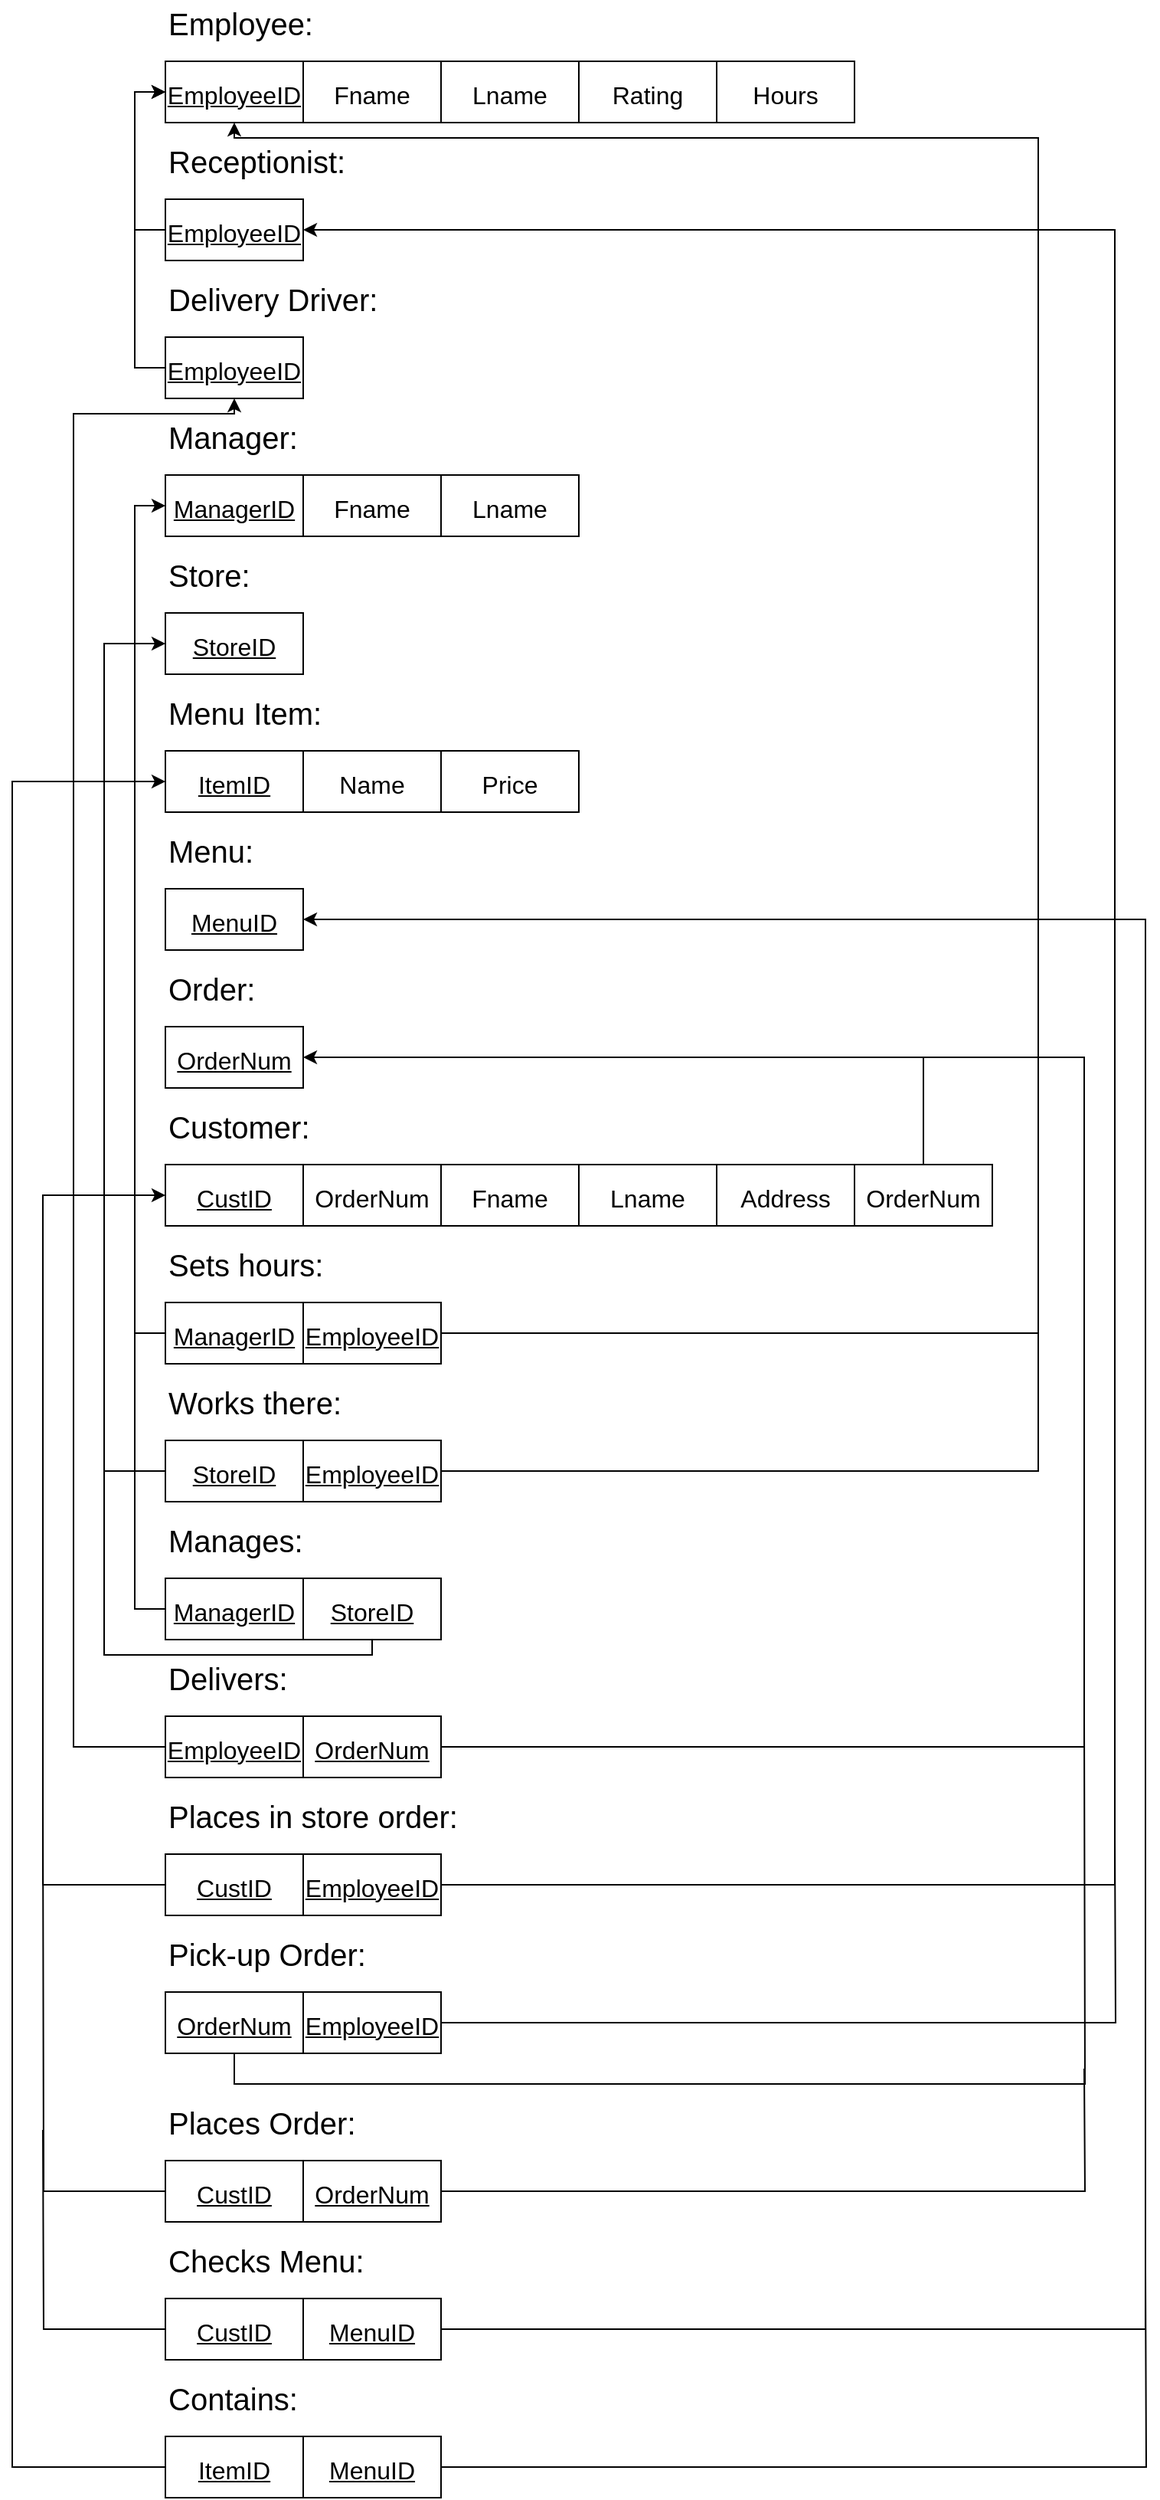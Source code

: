 <mxfile version="16.6.4" type="github">
  <diagram id="nhuyVc3oaAdcE0vp1AjG" name="Page-1">
    <mxGraphModel dx="2400" dy="835" grid="1" gridSize="10" guides="1" tooltips="1" connect="1" arrows="1" fold="1" page="1" pageScale="1" pageWidth="850" pageHeight="1100" math="0" shadow="0">
      <root>
        <mxCell id="0" />
        <mxCell id="1" parent="0" />
        <mxCell id="Jus7Zrf6pYW0zPOguNkP-52" value="Employee:" style="text;html=1;align=left;verticalAlign=middle;resizable=0;points=[];autosize=1;strokeColor=none;fillColor=none;fontSize=20;" vertex="1" parent="1">
          <mxGeometry x="40" y="90" width="110" height="30" as="geometry" />
        </mxCell>
        <mxCell id="Jus7Zrf6pYW0zPOguNkP-53" value="&lt;font style=&quot;font-size: 16px&quot;&gt;Fname&lt;/font&gt;" style="rounded=0;whiteSpace=wrap;html=1;fontSize=20;" vertex="1" parent="1">
          <mxGeometry x="130" y="130" width="90" height="40" as="geometry" />
        </mxCell>
        <mxCell id="Jus7Zrf6pYW0zPOguNkP-54" value="&lt;font style=&quot;font-size: 16px&quot;&gt;Lname&lt;/font&gt;" style="rounded=0;whiteSpace=wrap;html=1;fontSize=20;" vertex="1" parent="1">
          <mxGeometry x="220" y="130" width="90" height="40" as="geometry" />
        </mxCell>
        <mxCell id="Jus7Zrf6pYW0zPOguNkP-55" value="&lt;font style=&quot;font-size: 16px&quot;&gt;Rating&lt;/font&gt;" style="rounded=0;whiteSpace=wrap;html=1;fontSize=20;" vertex="1" parent="1">
          <mxGeometry x="310" y="130" width="90" height="40" as="geometry" />
        </mxCell>
        <mxCell id="Jus7Zrf6pYW0zPOguNkP-56" value="&lt;font style=&quot;font-size: 16px&quot;&gt;Hours&lt;/font&gt;" style="rounded=0;whiteSpace=wrap;html=1;fontSize=20;" vertex="1" parent="1">
          <mxGeometry x="400" y="130" width="90" height="40" as="geometry" />
        </mxCell>
        <mxCell id="Jus7Zrf6pYW0zPOguNkP-57" value="Receptionist:" style="text;html=1;align=left;verticalAlign=middle;resizable=0;points=[];autosize=1;strokeColor=none;fillColor=none;fontSize=20;" vertex="1" parent="1">
          <mxGeometry x="40" y="180" width="130" height="30" as="geometry" />
        </mxCell>
        <mxCell id="Jus7Zrf6pYW0zPOguNkP-58" value="Delivery Driver:" style="text;html=1;align=left;verticalAlign=middle;resizable=0;points=[];autosize=1;strokeColor=none;fillColor=none;fontSize=20;" vertex="1" parent="1">
          <mxGeometry x="40" y="270" width="150" height="30" as="geometry" />
        </mxCell>
        <mxCell id="Jus7Zrf6pYW0zPOguNkP-59" value="Manager:" style="text;html=1;align=left;verticalAlign=middle;resizable=0;points=[];autosize=1;strokeColor=none;fillColor=none;fontSize=20;" vertex="1" parent="1">
          <mxGeometry x="40" y="360" width="100" height="30" as="geometry" />
        </mxCell>
        <mxCell id="Jus7Zrf6pYW0zPOguNkP-60" value="&lt;font style=&quot;font-size: 16px&quot;&gt;Fname&lt;/font&gt;" style="rounded=0;whiteSpace=wrap;html=1;fontSize=20;" vertex="1" parent="1">
          <mxGeometry x="130" y="400" width="90" height="40" as="geometry" />
        </mxCell>
        <mxCell id="Jus7Zrf6pYW0zPOguNkP-61" value="&lt;font style=&quot;font-size: 16px&quot;&gt;Lname&lt;/font&gt;" style="rounded=0;whiteSpace=wrap;html=1;fontSize=20;" vertex="1" parent="1">
          <mxGeometry x="220" y="400" width="90" height="40" as="geometry" />
        </mxCell>
        <mxCell id="Jus7Zrf6pYW0zPOguNkP-62" value="Store:" style="text;html=1;align=left;verticalAlign=middle;resizable=0;points=[];autosize=1;strokeColor=none;fillColor=none;fontSize=20;" vertex="1" parent="1">
          <mxGeometry x="40" y="450" width="70" height="30" as="geometry" />
        </mxCell>
        <mxCell id="Jus7Zrf6pYW0zPOguNkP-63" value="&lt;font style=&quot;font-size: 16px&quot;&gt;&lt;u&gt;StoreID&lt;/u&gt;&lt;/font&gt;" style="rounded=0;whiteSpace=wrap;html=1;fontSize=20;" vertex="1" parent="1">
          <mxGeometry x="40" y="490" width="90" height="40" as="geometry" />
        </mxCell>
        <mxCell id="Jus7Zrf6pYW0zPOguNkP-64" value="Menu Item:" style="text;html=1;align=left;verticalAlign=middle;resizable=0;points=[];autosize=1;strokeColor=none;fillColor=none;fontSize=20;" vertex="1" parent="1">
          <mxGeometry x="40" y="540" width="120" height="30" as="geometry" />
        </mxCell>
        <mxCell id="Jus7Zrf6pYW0zPOguNkP-65" value="&lt;font style=&quot;font-size: 16px&quot;&gt;&lt;u&gt;ItemID&lt;/u&gt;&lt;/font&gt;" style="rounded=0;whiteSpace=wrap;html=1;fontSize=20;" vertex="1" parent="1">
          <mxGeometry x="40" y="580" width="90" height="40" as="geometry" />
        </mxCell>
        <mxCell id="Jus7Zrf6pYW0zPOguNkP-66" value="&lt;font style=&quot;font-size: 16px&quot;&gt;Name&lt;/font&gt;" style="rounded=0;whiteSpace=wrap;html=1;fontSize=20;" vertex="1" parent="1">
          <mxGeometry x="130" y="580" width="90" height="40" as="geometry" />
        </mxCell>
        <mxCell id="Jus7Zrf6pYW0zPOguNkP-67" value="&lt;font style=&quot;font-size: 16px&quot;&gt;Price&lt;/font&gt;" style="rounded=0;whiteSpace=wrap;html=1;fontSize=20;" vertex="1" parent="1">
          <mxGeometry x="220" y="580" width="90" height="40" as="geometry" />
        </mxCell>
        <mxCell id="Jus7Zrf6pYW0zPOguNkP-68" value="Menu:" style="text;html=1;align=left;verticalAlign=middle;resizable=0;points=[];autosize=1;strokeColor=none;fillColor=none;fontSize=20;" vertex="1" parent="1">
          <mxGeometry x="40" y="630" width="70" height="30" as="geometry" />
        </mxCell>
        <mxCell id="Jus7Zrf6pYW0zPOguNkP-69" value="&lt;font style=&quot;font-size: 16px&quot;&gt;&lt;u&gt;MenuID&lt;/u&gt;&lt;/font&gt;" style="rounded=0;whiteSpace=wrap;html=1;fontSize=20;" vertex="1" parent="1">
          <mxGeometry x="40" y="670" width="90" height="40" as="geometry" />
        </mxCell>
        <mxCell id="Jus7Zrf6pYW0zPOguNkP-70" value="Order:" style="text;html=1;align=left;verticalAlign=middle;resizable=0;points=[];autosize=1;strokeColor=none;fillColor=none;fontSize=20;" vertex="1" parent="1">
          <mxGeometry x="40" y="720" width="70" height="30" as="geometry" />
        </mxCell>
        <mxCell id="Jus7Zrf6pYW0zPOguNkP-71" value="&lt;font style=&quot;font-size: 16px&quot;&gt;&lt;u&gt;OrderNum&lt;/u&gt;&lt;/font&gt;" style="rounded=0;whiteSpace=wrap;html=1;fontSize=20;" vertex="1" parent="1">
          <mxGeometry x="40" y="760" width="90" height="40" as="geometry" />
        </mxCell>
        <mxCell id="Jus7Zrf6pYW0zPOguNkP-72" value="Customer:" style="text;html=1;align=left;verticalAlign=middle;resizable=0;points=[];autosize=1;strokeColor=none;fillColor=none;fontSize=20;" vertex="1" parent="1">
          <mxGeometry x="40" y="810" width="110" height="30" as="geometry" />
        </mxCell>
        <mxCell id="Jus7Zrf6pYW0zPOguNkP-73" value="&lt;font style=&quot;font-size: 16px&quot;&gt;OrderNum&lt;/font&gt;" style="rounded=0;whiteSpace=wrap;html=1;fontSize=20;" vertex="1" parent="1">
          <mxGeometry x="130" y="850" width="90" height="40" as="geometry" />
        </mxCell>
        <mxCell id="Jus7Zrf6pYW0zPOguNkP-74" value="&lt;font style=&quot;font-size: 16px&quot;&gt;Fname&lt;/font&gt;" style="rounded=0;whiteSpace=wrap;html=1;fontSize=20;" vertex="1" parent="1">
          <mxGeometry x="220" y="850" width="90" height="40" as="geometry" />
        </mxCell>
        <mxCell id="Jus7Zrf6pYW0zPOguNkP-75" value="&lt;font style=&quot;font-size: 16px&quot;&gt;Lname&lt;/font&gt;" style="rounded=0;whiteSpace=wrap;html=1;fontSize=20;" vertex="1" parent="1">
          <mxGeometry x="310" y="850" width="90" height="40" as="geometry" />
        </mxCell>
        <mxCell id="Jus7Zrf6pYW0zPOguNkP-76" value="&lt;font style=&quot;font-size: 16px&quot;&gt;Address&lt;/font&gt;" style="rounded=0;whiteSpace=wrap;html=1;fontSize=20;" vertex="1" parent="1">
          <mxGeometry x="400" y="850" width="90" height="40" as="geometry" />
        </mxCell>
        <mxCell id="Jus7Zrf6pYW0zPOguNkP-77" value="Sets hours:" style="text;html=1;align=left;verticalAlign=middle;resizable=0;points=[];autosize=1;strokeColor=none;fillColor=none;fontSize=20;" vertex="1" parent="1">
          <mxGeometry x="40" y="900" width="120" height="30" as="geometry" />
        </mxCell>
        <mxCell id="Jus7Zrf6pYW0zPOguNkP-78" value="&lt;font style=&quot;font-size: 16px&quot;&gt;&lt;u&gt;EmployeeID&lt;/u&gt;&lt;/font&gt;" style="rounded=0;whiteSpace=wrap;html=1;fontSize=20;" vertex="1" parent="1">
          <mxGeometry x="40" y="130" width="90" height="40" as="geometry" />
        </mxCell>
        <mxCell id="Jus7Zrf6pYW0zPOguNkP-79" style="edgeStyle=orthogonalEdgeStyle;rounded=0;orthogonalLoop=1;jettySize=auto;html=1;exitX=0;exitY=0.5;exitDx=0;exitDy=0;entryX=0;entryY=0.5;entryDx=0;entryDy=0;fontSize=16;endArrow=classic;endFill=1;" edge="1" parent="1" source="Jus7Zrf6pYW0zPOguNkP-80" target="Jus7Zrf6pYW0zPOguNkP-78">
          <mxGeometry relative="1" as="geometry" />
        </mxCell>
        <mxCell id="Jus7Zrf6pYW0zPOguNkP-80" value="&lt;font style=&quot;font-size: 16px&quot;&gt;&lt;u&gt;EmployeeID&lt;/u&gt;&lt;/font&gt;" style="rounded=0;whiteSpace=wrap;html=1;fontSize=20;" vertex="1" parent="1">
          <mxGeometry x="40" y="220" width="90" height="40" as="geometry" />
        </mxCell>
        <mxCell id="Jus7Zrf6pYW0zPOguNkP-81" style="edgeStyle=orthogonalEdgeStyle;rounded=0;orthogonalLoop=1;jettySize=auto;html=1;exitX=0;exitY=0.5;exitDx=0;exitDy=0;fontSize=16;endArrow=classic;endFill=1;" edge="1" parent="1" source="Jus7Zrf6pYW0zPOguNkP-82">
          <mxGeometry relative="1" as="geometry">
            <mxPoint x="40" y="150" as="targetPoint" />
            <Array as="points">
              <mxPoint x="20" y="330" />
              <mxPoint x="20" y="150" />
            </Array>
          </mxGeometry>
        </mxCell>
        <mxCell id="Jus7Zrf6pYW0zPOguNkP-82" value="&lt;font style=&quot;font-size: 16px&quot;&gt;&lt;u&gt;EmployeeID&lt;/u&gt;&lt;/font&gt;" style="rounded=0;whiteSpace=wrap;html=1;fontSize=20;" vertex="1" parent="1">
          <mxGeometry x="40" y="310" width="90" height="40" as="geometry" />
        </mxCell>
        <mxCell id="Jus7Zrf6pYW0zPOguNkP-83" value="&lt;font style=&quot;font-size: 16px&quot;&gt;&lt;u&gt;ManagerID&lt;/u&gt;&lt;/font&gt;" style="rounded=0;whiteSpace=wrap;html=1;fontSize=20;" vertex="1" parent="1">
          <mxGeometry x="40" y="400" width="90" height="40" as="geometry" />
        </mxCell>
        <mxCell id="Jus7Zrf6pYW0zPOguNkP-84" style="edgeStyle=orthogonalEdgeStyle;rounded=0;orthogonalLoop=1;jettySize=auto;html=1;exitX=0;exitY=0.5;exitDx=0;exitDy=0;entryX=0;entryY=0.5;entryDx=0;entryDy=0;fontSize=16;endArrow=classic;endFill=1;" edge="1" parent="1" source="Jus7Zrf6pYW0zPOguNkP-85" target="Jus7Zrf6pYW0zPOguNkP-83">
          <mxGeometry relative="1" as="geometry" />
        </mxCell>
        <mxCell id="Jus7Zrf6pYW0zPOguNkP-85" value="&lt;font style=&quot;font-size: 16px&quot;&gt;&lt;u&gt;ManagerID&lt;/u&gt;&lt;/font&gt;" style="rounded=0;whiteSpace=wrap;html=1;fontSize=20;" vertex="1" parent="1">
          <mxGeometry x="40" y="940" width="90" height="40" as="geometry" />
        </mxCell>
        <mxCell id="Jus7Zrf6pYW0zPOguNkP-86" style="edgeStyle=orthogonalEdgeStyle;rounded=0;orthogonalLoop=1;jettySize=auto;html=1;exitX=1;exitY=0.5;exitDx=0;exitDy=0;fontSize=16;endArrow=classic;endFill=1;" edge="1" parent="1" source="Jus7Zrf6pYW0zPOguNkP-87" target="Jus7Zrf6pYW0zPOguNkP-78">
          <mxGeometry relative="1" as="geometry">
            <Array as="points">
              <mxPoint x="610" y="960" />
              <mxPoint x="610" y="180" />
              <mxPoint x="85" y="180" />
            </Array>
          </mxGeometry>
        </mxCell>
        <mxCell id="Jus7Zrf6pYW0zPOguNkP-87" value="&lt;font style=&quot;font-size: 16px&quot;&gt;&lt;u&gt;EmployeeID&lt;/u&gt;&lt;/font&gt;" style="rounded=0;whiteSpace=wrap;html=1;fontSize=20;" vertex="1" parent="1">
          <mxGeometry x="130" y="940" width="90" height="40" as="geometry" />
        </mxCell>
        <mxCell id="Jus7Zrf6pYW0zPOguNkP-88" value="Works there:" style="text;html=1;align=left;verticalAlign=middle;resizable=0;points=[];autosize=1;strokeColor=none;fillColor=none;fontSize=20;" vertex="1" parent="1">
          <mxGeometry x="40" y="990" width="130" height="30" as="geometry" />
        </mxCell>
        <mxCell id="Jus7Zrf6pYW0zPOguNkP-89" style="edgeStyle=orthogonalEdgeStyle;rounded=0;orthogonalLoop=1;jettySize=auto;html=1;fontSize=16;endArrow=none;endFill=0;" edge="1" parent="1" source="Jus7Zrf6pYW0zPOguNkP-90">
          <mxGeometry relative="1" as="geometry">
            <mxPoint x="610" y="550" as="targetPoint" />
            <Array as="points">
              <mxPoint x="610" y="1050" />
            </Array>
          </mxGeometry>
        </mxCell>
        <mxCell id="Jus7Zrf6pYW0zPOguNkP-90" value="&lt;font style=&quot;font-size: 16px&quot;&gt;&lt;u&gt;EmployeeID&lt;/u&gt;&lt;/font&gt;" style="rounded=0;whiteSpace=wrap;html=1;fontSize=20;" vertex="1" parent="1">
          <mxGeometry x="130" y="1030" width="90" height="40" as="geometry" />
        </mxCell>
        <mxCell id="Jus7Zrf6pYW0zPOguNkP-91" style="edgeStyle=orthogonalEdgeStyle;rounded=0;orthogonalLoop=1;jettySize=auto;html=1;exitX=0;exitY=0.5;exitDx=0;exitDy=0;entryX=0;entryY=0.5;entryDx=0;entryDy=0;fontSize=16;endArrow=classic;endFill=1;" edge="1" parent="1" source="Jus7Zrf6pYW0zPOguNkP-92" target="Jus7Zrf6pYW0zPOguNkP-63">
          <mxGeometry relative="1" as="geometry">
            <Array as="points">
              <mxPoint y="1050" />
              <mxPoint y="510" />
            </Array>
          </mxGeometry>
        </mxCell>
        <mxCell id="Jus7Zrf6pYW0zPOguNkP-92" value="&lt;font style=&quot;font-size: 16px&quot;&gt;&lt;u&gt;StoreID&lt;/u&gt;&lt;/font&gt;" style="rounded=0;whiteSpace=wrap;html=1;fontSize=20;" vertex="1" parent="1">
          <mxGeometry x="40" y="1030" width="90" height="40" as="geometry" />
        </mxCell>
        <mxCell id="Jus7Zrf6pYW0zPOguNkP-93" value="Manages:" style="text;html=1;align=left;verticalAlign=middle;resizable=0;points=[];autosize=1;strokeColor=none;fillColor=none;fontSize=20;" vertex="1" parent="1">
          <mxGeometry x="40" y="1080" width="100" height="30" as="geometry" />
        </mxCell>
        <mxCell id="Jus7Zrf6pYW0zPOguNkP-94" style="edgeStyle=orthogonalEdgeStyle;rounded=0;orthogonalLoop=1;jettySize=auto;html=1;exitX=0;exitY=0.5;exitDx=0;exitDy=0;fontSize=16;endArrow=none;endFill=0;" edge="1" parent="1" source="Jus7Zrf6pYW0zPOguNkP-95">
          <mxGeometry relative="1" as="geometry">
            <mxPoint x="20" y="910" as="targetPoint" />
          </mxGeometry>
        </mxCell>
        <mxCell id="Jus7Zrf6pYW0zPOguNkP-95" value="&lt;font style=&quot;font-size: 16px&quot;&gt;&lt;u&gt;ManagerID&lt;/u&gt;&lt;/font&gt;" style="rounded=0;whiteSpace=wrap;html=1;fontSize=20;" vertex="1" parent="1">
          <mxGeometry x="40" y="1120" width="90" height="40" as="geometry" />
        </mxCell>
        <mxCell id="Jus7Zrf6pYW0zPOguNkP-96" style="edgeStyle=orthogonalEdgeStyle;rounded=0;orthogonalLoop=1;jettySize=auto;html=1;exitX=0.5;exitY=1;exitDx=0;exitDy=0;fontSize=16;endArrow=none;endFill=0;" edge="1" parent="1" source="Jus7Zrf6pYW0zPOguNkP-97">
          <mxGeometry relative="1" as="geometry">
            <mxPoint y="1030" as="targetPoint" />
            <Array as="points">
              <mxPoint x="175" y="1170" />
              <mxPoint y="1170" />
            </Array>
          </mxGeometry>
        </mxCell>
        <mxCell id="Jus7Zrf6pYW0zPOguNkP-97" value="&lt;font style=&quot;font-size: 16px&quot;&gt;&lt;u&gt;StoreID&lt;/u&gt;&lt;/font&gt;" style="rounded=0;whiteSpace=wrap;html=1;fontSize=20;" vertex="1" parent="1">
          <mxGeometry x="130" y="1120" width="90" height="40" as="geometry" />
        </mxCell>
        <mxCell id="Jus7Zrf6pYW0zPOguNkP-98" value="Delivers:" style="text;html=1;align=left;verticalAlign=middle;resizable=0;points=[];autosize=1;strokeColor=none;fillColor=none;fontSize=20;" vertex="1" parent="1">
          <mxGeometry x="40" y="1170" width="90" height="30" as="geometry" />
        </mxCell>
        <mxCell id="Jus7Zrf6pYW0zPOguNkP-99" style="edgeStyle=orthogonalEdgeStyle;rounded=0;orthogonalLoop=1;jettySize=auto;html=1;exitX=0;exitY=0.5;exitDx=0;exitDy=0;fontSize=16;endArrow=classic;endFill=1;entryX=0.5;entryY=1;entryDx=0;entryDy=0;" edge="1" parent="1" source="Jus7Zrf6pYW0zPOguNkP-100" target="Jus7Zrf6pYW0zPOguNkP-82">
          <mxGeometry relative="1" as="geometry">
            <mxPoint x="-20" y="340" as="targetPoint" />
            <Array as="points">
              <mxPoint x="-20" y="1230" />
              <mxPoint x="-20" y="360" />
              <mxPoint x="85" y="360" />
            </Array>
          </mxGeometry>
        </mxCell>
        <mxCell id="Jus7Zrf6pYW0zPOguNkP-100" value="&lt;font style=&quot;font-size: 16px&quot;&gt;&lt;u&gt;EmployeeID&lt;/u&gt;&lt;/font&gt;" style="rounded=0;whiteSpace=wrap;html=1;fontSize=20;" vertex="1" parent="1">
          <mxGeometry x="40" y="1210" width="90" height="40" as="geometry" />
        </mxCell>
        <mxCell id="Jus7Zrf6pYW0zPOguNkP-101" style="edgeStyle=orthogonalEdgeStyle;rounded=0;orthogonalLoop=1;jettySize=auto;html=1;exitX=1;exitY=0.5;exitDx=0;exitDy=0;fontSize=16;endArrow=classic;endFill=1;entryX=1;entryY=0.5;entryDx=0;entryDy=0;" edge="1" parent="1" source="Jus7Zrf6pYW0zPOguNkP-102" target="Jus7Zrf6pYW0zPOguNkP-71">
          <mxGeometry relative="1" as="geometry">
            <mxPoint x="430" y="780" as="targetPoint" />
            <Array as="points">
              <mxPoint x="640" y="1230" />
              <mxPoint x="640" y="780" />
            </Array>
          </mxGeometry>
        </mxCell>
        <mxCell id="Jus7Zrf6pYW0zPOguNkP-102" value="&lt;font style=&quot;font-size: 16px&quot;&gt;&lt;u&gt;OrderNum&lt;/u&gt;&lt;/font&gt;" style="rounded=0;whiteSpace=wrap;html=1;fontSize=20;" vertex="1" parent="1">
          <mxGeometry x="130" y="1210" width="90" height="40" as="geometry" />
        </mxCell>
        <mxCell id="Jus7Zrf6pYW0zPOguNkP-103" value="Places in store order:" style="text;html=1;align=left;verticalAlign=middle;resizable=0;points=[];autosize=1;strokeColor=none;fillColor=none;fontSize=20;" vertex="1" parent="1">
          <mxGeometry x="40" y="1260" width="200" height="30" as="geometry" />
        </mxCell>
        <mxCell id="Jus7Zrf6pYW0zPOguNkP-104" value="&lt;font style=&quot;font-size: 16px&quot;&gt;&lt;u&gt;CustID&lt;/u&gt;&lt;/font&gt;" style="rounded=0;whiteSpace=wrap;html=1;fontSize=20;" vertex="1" parent="1">
          <mxGeometry x="40" y="850" width="90" height="40" as="geometry" />
        </mxCell>
        <mxCell id="Jus7Zrf6pYW0zPOguNkP-105" style="edgeStyle=orthogonalEdgeStyle;rounded=0;orthogonalLoop=1;jettySize=auto;html=1;exitX=0;exitY=0.5;exitDx=0;exitDy=0;fontSize=16;endArrow=classic;endFill=1;entryX=0;entryY=0.5;entryDx=0;entryDy=0;" edge="1" parent="1" source="Jus7Zrf6pYW0zPOguNkP-106" target="Jus7Zrf6pYW0zPOguNkP-104">
          <mxGeometry relative="1" as="geometry">
            <mxPoint x="-50" y="882.4" as="targetPoint" />
            <Array as="points">
              <mxPoint x="-40" y="1320" />
              <mxPoint x="-40" y="870" />
            </Array>
          </mxGeometry>
        </mxCell>
        <mxCell id="Jus7Zrf6pYW0zPOguNkP-106" value="&lt;font style=&quot;font-size: 16px&quot;&gt;&lt;u&gt;CustID&lt;/u&gt;&lt;/font&gt;" style="rounded=0;whiteSpace=wrap;html=1;fontSize=20;" vertex="1" parent="1">
          <mxGeometry x="40" y="1300" width="90" height="40" as="geometry" />
        </mxCell>
        <mxCell id="Jus7Zrf6pYW0zPOguNkP-107" style="edgeStyle=orthogonalEdgeStyle;rounded=0;orthogonalLoop=1;jettySize=auto;html=1;exitX=1;exitY=0.5;exitDx=0;exitDy=0;entryX=1;entryY=0.5;entryDx=0;entryDy=0;fontSize=16;endArrow=classic;endFill=1;" edge="1" parent="1" source="Jus7Zrf6pYW0zPOguNkP-108" target="Jus7Zrf6pYW0zPOguNkP-80">
          <mxGeometry relative="1" as="geometry">
            <Array as="points">
              <mxPoint x="660" y="1320" />
              <mxPoint x="660" y="240" />
            </Array>
          </mxGeometry>
        </mxCell>
        <mxCell id="Jus7Zrf6pYW0zPOguNkP-108" value="&lt;font style=&quot;font-size: 16px&quot;&gt;&lt;u&gt;EmployeeID&lt;/u&gt;&lt;/font&gt;" style="rounded=0;whiteSpace=wrap;html=1;fontSize=20;" vertex="1" parent="1">
          <mxGeometry x="130" y="1300" width="90" height="40" as="geometry" />
        </mxCell>
        <mxCell id="Jus7Zrf6pYW0zPOguNkP-109" value="Pick-up Order:" style="text;html=1;align=left;verticalAlign=middle;resizable=0;points=[];autosize=1;strokeColor=none;fillColor=none;fontSize=20;" vertex="1" parent="1">
          <mxGeometry x="40" y="1350" width="140" height="30" as="geometry" />
        </mxCell>
        <mxCell id="Jus7Zrf6pYW0zPOguNkP-110" style="edgeStyle=orthogonalEdgeStyle;rounded=0;orthogonalLoop=1;jettySize=auto;html=1;exitX=1;exitY=0.5;exitDx=0;exitDy=0;fontSize=16;endArrow=none;endFill=0;" edge="1" parent="1" source="Jus7Zrf6pYW0zPOguNkP-111">
          <mxGeometry relative="1" as="geometry">
            <mxPoint x="660" y="1290" as="targetPoint" />
          </mxGeometry>
        </mxCell>
        <mxCell id="Jus7Zrf6pYW0zPOguNkP-111" value="&lt;font style=&quot;font-size: 16px&quot;&gt;&lt;u&gt;EmployeeID&lt;/u&gt;&lt;/font&gt;" style="rounded=0;whiteSpace=wrap;html=1;fontSize=20;" vertex="1" parent="1">
          <mxGeometry x="130" y="1390" width="90" height="40" as="geometry" />
        </mxCell>
        <mxCell id="Jus7Zrf6pYW0zPOguNkP-112" style="edgeStyle=orthogonalEdgeStyle;rounded=0;orthogonalLoop=1;jettySize=auto;html=1;exitX=0.5;exitY=0;exitDx=0;exitDy=0;fontSize=16;endArrow=none;endFill=0;" edge="1" parent="1" source="Jus7Zrf6pYW0zPOguNkP-113">
          <mxGeometry relative="1" as="geometry">
            <mxPoint x="535" y="780" as="targetPoint" />
          </mxGeometry>
        </mxCell>
        <mxCell id="Jus7Zrf6pYW0zPOguNkP-113" value="&lt;font style=&quot;font-size: 16px&quot;&gt;OrderNum&lt;/font&gt;" style="rounded=0;whiteSpace=wrap;html=1;fontSize=20;" vertex="1" parent="1">
          <mxGeometry x="490" y="850" width="90" height="40" as="geometry" />
        </mxCell>
        <mxCell id="Jus7Zrf6pYW0zPOguNkP-114" style="edgeStyle=orthogonalEdgeStyle;rounded=0;orthogonalLoop=1;jettySize=auto;html=1;exitX=0.5;exitY=1;exitDx=0;exitDy=0;fontSize=16;endArrow=none;endFill=0;" edge="1" parent="1" source="Jus7Zrf6pYW0zPOguNkP-115">
          <mxGeometry relative="1" as="geometry">
            <mxPoint x="640" y="1210" as="targetPoint" />
          </mxGeometry>
        </mxCell>
        <mxCell id="Jus7Zrf6pYW0zPOguNkP-115" value="&lt;font style=&quot;font-size: 16px&quot;&gt;&lt;u&gt;OrderNum&lt;/u&gt;&lt;/font&gt;" style="rounded=0;whiteSpace=wrap;html=1;fontSize=20;" vertex="1" parent="1">
          <mxGeometry x="40" y="1390" width="90" height="40" as="geometry" />
        </mxCell>
        <mxCell id="Jus7Zrf6pYW0zPOguNkP-116" value="Places Order:" style="text;html=1;align=left;verticalAlign=middle;resizable=0;points=[];autosize=1;strokeColor=none;fillColor=none;fontSize=20;" vertex="1" parent="1">
          <mxGeometry x="40" y="1460" width="140" height="30" as="geometry" />
        </mxCell>
        <mxCell id="Jus7Zrf6pYW0zPOguNkP-118" style="edgeStyle=orthogonalEdgeStyle;rounded=0;orthogonalLoop=1;jettySize=auto;html=1;exitX=0;exitY=0.5;exitDx=0;exitDy=0;endArrow=none;endFill=0;" edge="1" parent="1" source="Jus7Zrf6pYW0zPOguNkP-117">
          <mxGeometry relative="1" as="geometry">
            <mxPoint x="-40" y="1270" as="targetPoint" />
          </mxGeometry>
        </mxCell>
        <mxCell id="Jus7Zrf6pYW0zPOguNkP-117" value="&lt;font style=&quot;font-size: 16px&quot;&gt;&lt;u&gt;CustID&lt;/u&gt;&lt;/font&gt;" style="rounded=0;whiteSpace=wrap;html=1;fontSize=20;" vertex="1" parent="1">
          <mxGeometry x="40" y="1500" width="90" height="40" as="geometry" />
        </mxCell>
        <mxCell id="Jus7Zrf6pYW0zPOguNkP-120" style="edgeStyle=orthogonalEdgeStyle;rounded=0;orthogonalLoop=1;jettySize=auto;html=1;exitX=1;exitY=0.5;exitDx=0;exitDy=0;endArrow=none;endFill=0;" edge="1" parent="1" source="Jus7Zrf6pYW0zPOguNkP-119">
          <mxGeometry relative="1" as="geometry">
            <mxPoint x="640" y="1440" as="targetPoint" />
          </mxGeometry>
        </mxCell>
        <mxCell id="Jus7Zrf6pYW0zPOguNkP-119" value="&lt;font style=&quot;font-size: 16px&quot;&gt;&lt;u&gt;OrderNum&lt;/u&gt;&lt;/font&gt;" style="rounded=0;whiteSpace=wrap;html=1;fontSize=20;" vertex="1" parent="1">
          <mxGeometry x="130" y="1500" width="90" height="40" as="geometry" />
        </mxCell>
        <mxCell id="Jus7Zrf6pYW0zPOguNkP-121" value="Checks Menu:" style="text;html=1;align=left;verticalAlign=middle;resizable=0;points=[];autosize=1;strokeColor=none;fillColor=none;fontSize=20;" vertex="1" parent="1">
          <mxGeometry x="40" y="1550" width="140" height="30" as="geometry" />
        </mxCell>
        <mxCell id="Jus7Zrf6pYW0zPOguNkP-123" style="edgeStyle=orthogonalEdgeStyle;rounded=0;orthogonalLoop=1;jettySize=auto;html=1;exitX=0;exitY=0.5;exitDx=0;exitDy=0;endArrow=none;endFill=0;" edge="1" parent="1" source="Jus7Zrf6pYW0zPOguNkP-122">
          <mxGeometry relative="1" as="geometry">
            <mxPoint x="-40" y="1480" as="targetPoint" />
          </mxGeometry>
        </mxCell>
        <mxCell id="Jus7Zrf6pYW0zPOguNkP-122" value="&lt;font style=&quot;font-size: 16px&quot;&gt;&lt;u&gt;CustID&lt;/u&gt;&lt;/font&gt;" style="rounded=0;whiteSpace=wrap;html=1;fontSize=20;" vertex="1" parent="1">
          <mxGeometry x="40" y="1590" width="90" height="40" as="geometry" />
        </mxCell>
        <mxCell id="Jus7Zrf6pYW0zPOguNkP-125" style="edgeStyle=orthogonalEdgeStyle;rounded=0;orthogonalLoop=1;jettySize=auto;html=1;exitX=1;exitY=0.5;exitDx=0;exitDy=0;entryX=1;entryY=0.5;entryDx=0;entryDy=0;endArrow=classic;endFill=1;" edge="1" parent="1" source="Jus7Zrf6pYW0zPOguNkP-124" target="Jus7Zrf6pYW0zPOguNkP-69">
          <mxGeometry relative="1" as="geometry">
            <Array as="points">
              <mxPoint x="680" y="1610" />
              <mxPoint x="680" y="690" />
            </Array>
          </mxGeometry>
        </mxCell>
        <mxCell id="Jus7Zrf6pYW0zPOguNkP-124" value="&lt;font style=&quot;font-size: 16px&quot;&gt;&lt;u&gt;MenuID&lt;/u&gt;&lt;/font&gt;" style="rounded=0;whiteSpace=wrap;html=1;fontSize=20;" vertex="1" parent="1">
          <mxGeometry x="130" y="1590" width="90" height="40" as="geometry" />
        </mxCell>
        <mxCell id="Jus7Zrf6pYW0zPOguNkP-126" value="Contains:" style="text;html=1;align=left;verticalAlign=middle;resizable=0;points=[];autosize=1;strokeColor=none;fillColor=none;fontSize=20;" vertex="1" parent="1">
          <mxGeometry x="40" y="1640" width="100" height="30" as="geometry" />
        </mxCell>
        <mxCell id="Jus7Zrf6pYW0zPOguNkP-130" style="edgeStyle=orthogonalEdgeStyle;rounded=0;orthogonalLoop=1;jettySize=auto;html=1;exitX=1;exitY=0.5;exitDx=0;exitDy=0;endArrow=none;endFill=0;" edge="1" parent="1" source="Jus7Zrf6pYW0zPOguNkP-127">
          <mxGeometry relative="1" as="geometry">
            <mxPoint x="680" y="1570" as="targetPoint" />
          </mxGeometry>
        </mxCell>
        <mxCell id="Jus7Zrf6pYW0zPOguNkP-127" value="&lt;font style=&quot;font-size: 16px&quot;&gt;&lt;u&gt;MenuID&lt;/u&gt;&lt;/font&gt;" style="rounded=0;whiteSpace=wrap;html=1;fontSize=20;" vertex="1" parent="1">
          <mxGeometry x="130" y="1680" width="90" height="40" as="geometry" />
        </mxCell>
        <mxCell id="Jus7Zrf6pYW0zPOguNkP-129" style="edgeStyle=orthogonalEdgeStyle;rounded=0;orthogonalLoop=1;jettySize=auto;html=1;exitX=0;exitY=0.5;exitDx=0;exitDy=0;entryX=0;entryY=0.5;entryDx=0;entryDy=0;endArrow=classic;endFill=1;" edge="1" parent="1" source="Jus7Zrf6pYW0zPOguNkP-128" target="Jus7Zrf6pYW0zPOguNkP-65">
          <mxGeometry relative="1" as="geometry">
            <Array as="points">
              <mxPoint x="-60" y="1700" />
              <mxPoint x="-60" y="600" />
            </Array>
          </mxGeometry>
        </mxCell>
        <mxCell id="Jus7Zrf6pYW0zPOguNkP-128" value="&lt;font style=&quot;font-size: 16px&quot;&gt;&lt;u&gt;ItemID&lt;/u&gt;&lt;/font&gt;" style="rounded=0;whiteSpace=wrap;html=1;fontSize=20;" vertex="1" parent="1">
          <mxGeometry x="40" y="1680" width="90" height="40" as="geometry" />
        </mxCell>
      </root>
    </mxGraphModel>
  </diagram>
</mxfile>
